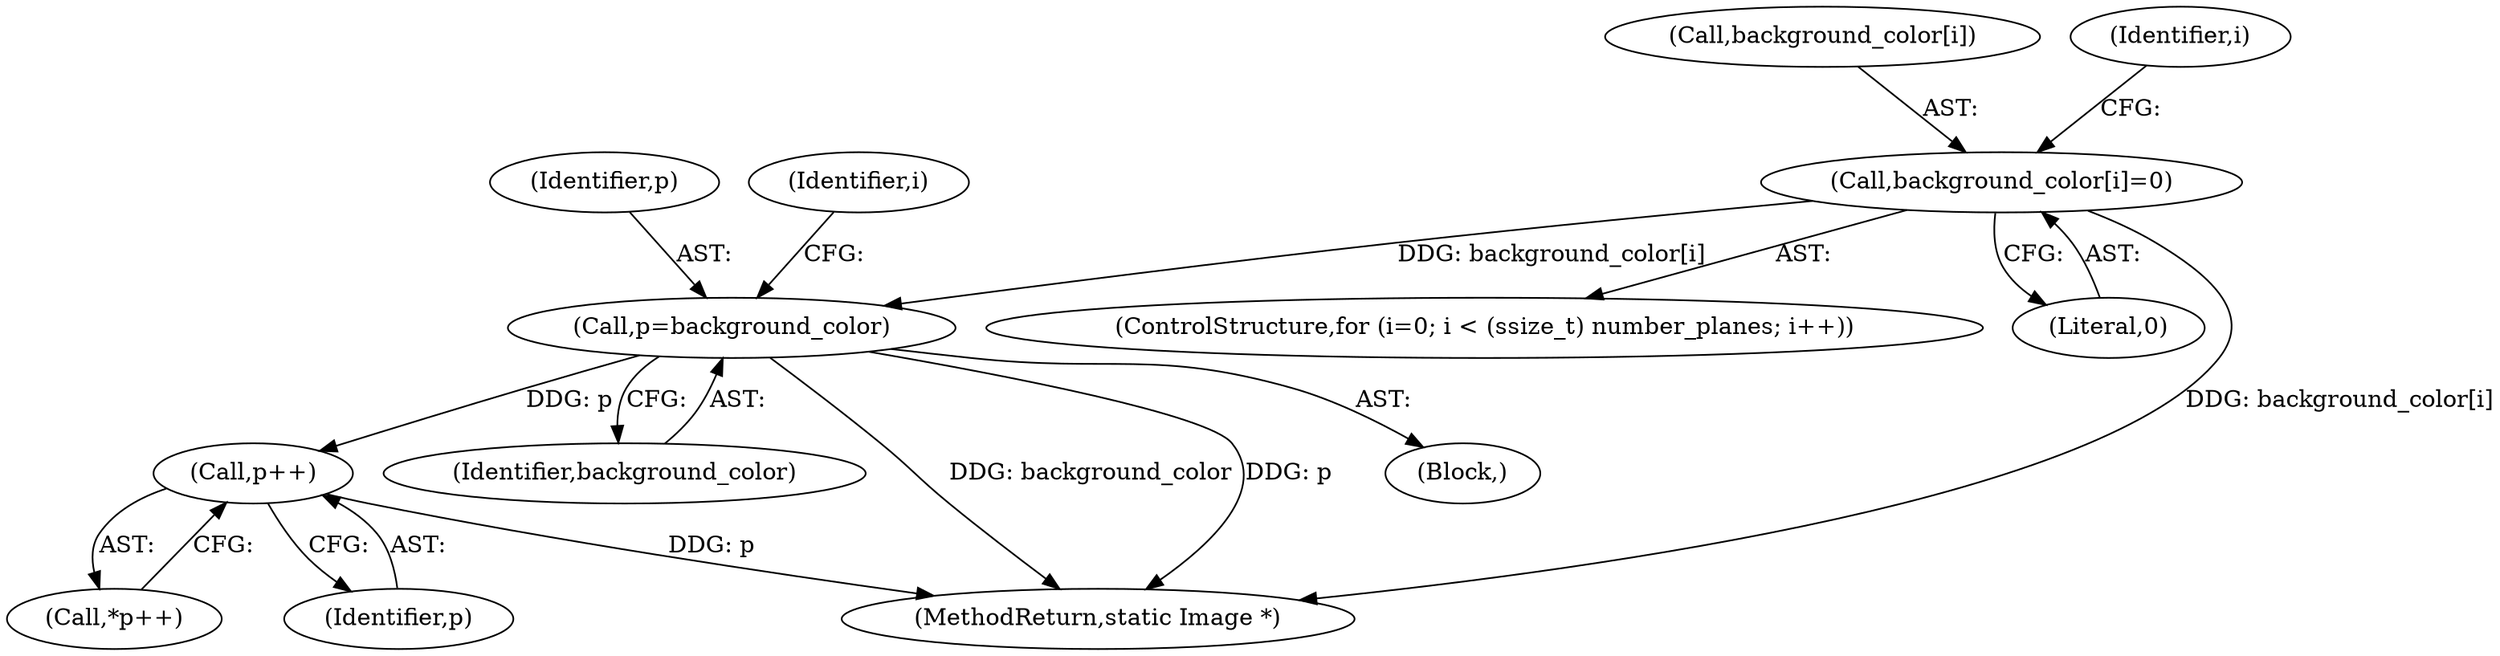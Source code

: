 digraph "0_ImageMagick_73fb0aac5b958521e1511e179ecc0ad49f70ebaf@array" {
"1000362" [label="(Call,background_color[i]=0)"];
"1000373" [label="(Call,p=background_color)"];
"1000389" [label="(Call,p++)"];
"1000363" [label="(Call,background_color[i])"];
"1000388" [label="(Call,*p++)"];
"1000373" [label="(Call,p=background_color)"];
"1000374" [label="(Identifier,p)"];
"1000361" [label="(Identifier,i)"];
"1000378" [label="(Identifier,i)"];
"1000351" [label="(ControlStructure,for (i=0; i < (ssize_t) number_planes; i++))"];
"1000362" [label="(Call,background_color[i]=0)"];
"1000390" [label="(Identifier,p)"];
"1000375" [label="(Identifier,background_color)"];
"1000366" [label="(Literal,0)"];
"1001936" [label="(MethodReturn,static Image *)"];
"1000372" [label="(Block,)"];
"1000389" [label="(Call,p++)"];
"1000362" -> "1000351"  [label="AST: "];
"1000362" -> "1000366"  [label="CFG: "];
"1000363" -> "1000362"  [label="AST: "];
"1000366" -> "1000362"  [label="AST: "];
"1000361" -> "1000362"  [label="CFG: "];
"1000362" -> "1001936"  [label="DDG: background_color[i]"];
"1000362" -> "1000373"  [label="DDG: background_color[i]"];
"1000373" -> "1000372"  [label="AST: "];
"1000373" -> "1000375"  [label="CFG: "];
"1000374" -> "1000373"  [label="AST: "];
"1000375" -> "1000373"  [label="AST: "];
"1000378" -> "1000373"  [label="CFG: "];
"1000373" -> "1001936"  [label="DDG: background_color"];
"1000373" -> "1001936"  [label="DDG: p"];
"1000373" -> "1000389"  [label="DDG: p"];
"1000389" -> "1000388"  [label="AST: "];
"1000389" -> "1000390"  [label="CFG: "];
"1000390" -> "1000389"  [label="AST: "];
"1000388" -> "1000389"  [label="CFG: "];
"1000389" -> "1001936"  [label="DDG: p"];
}
